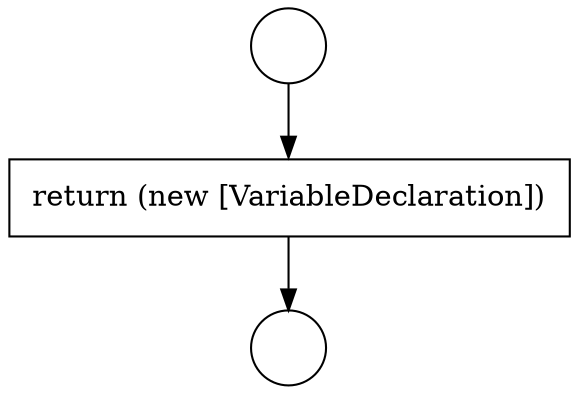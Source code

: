 digraph {
  node5648 [shape=circle label=" " color="black" fillcolor="white" style=filled]
  node5650 [shape=none, margin=0, label=<<font color="black">
    <table border="0" cellborder="1" cellspacing="0" cellpadding="10">
      <tr><td align="left">return (new [VariableDeclaration])</td></tr>
    </table>
  </font>> color="black" fillcolor="white" style=filled]
  node5649 [shape=circle label=" " color="black" fillcolor="white" style=filled]
  node5648 -> node5650 [ color="black"]
  node5650 -> node5649 [ color="black"]
}
